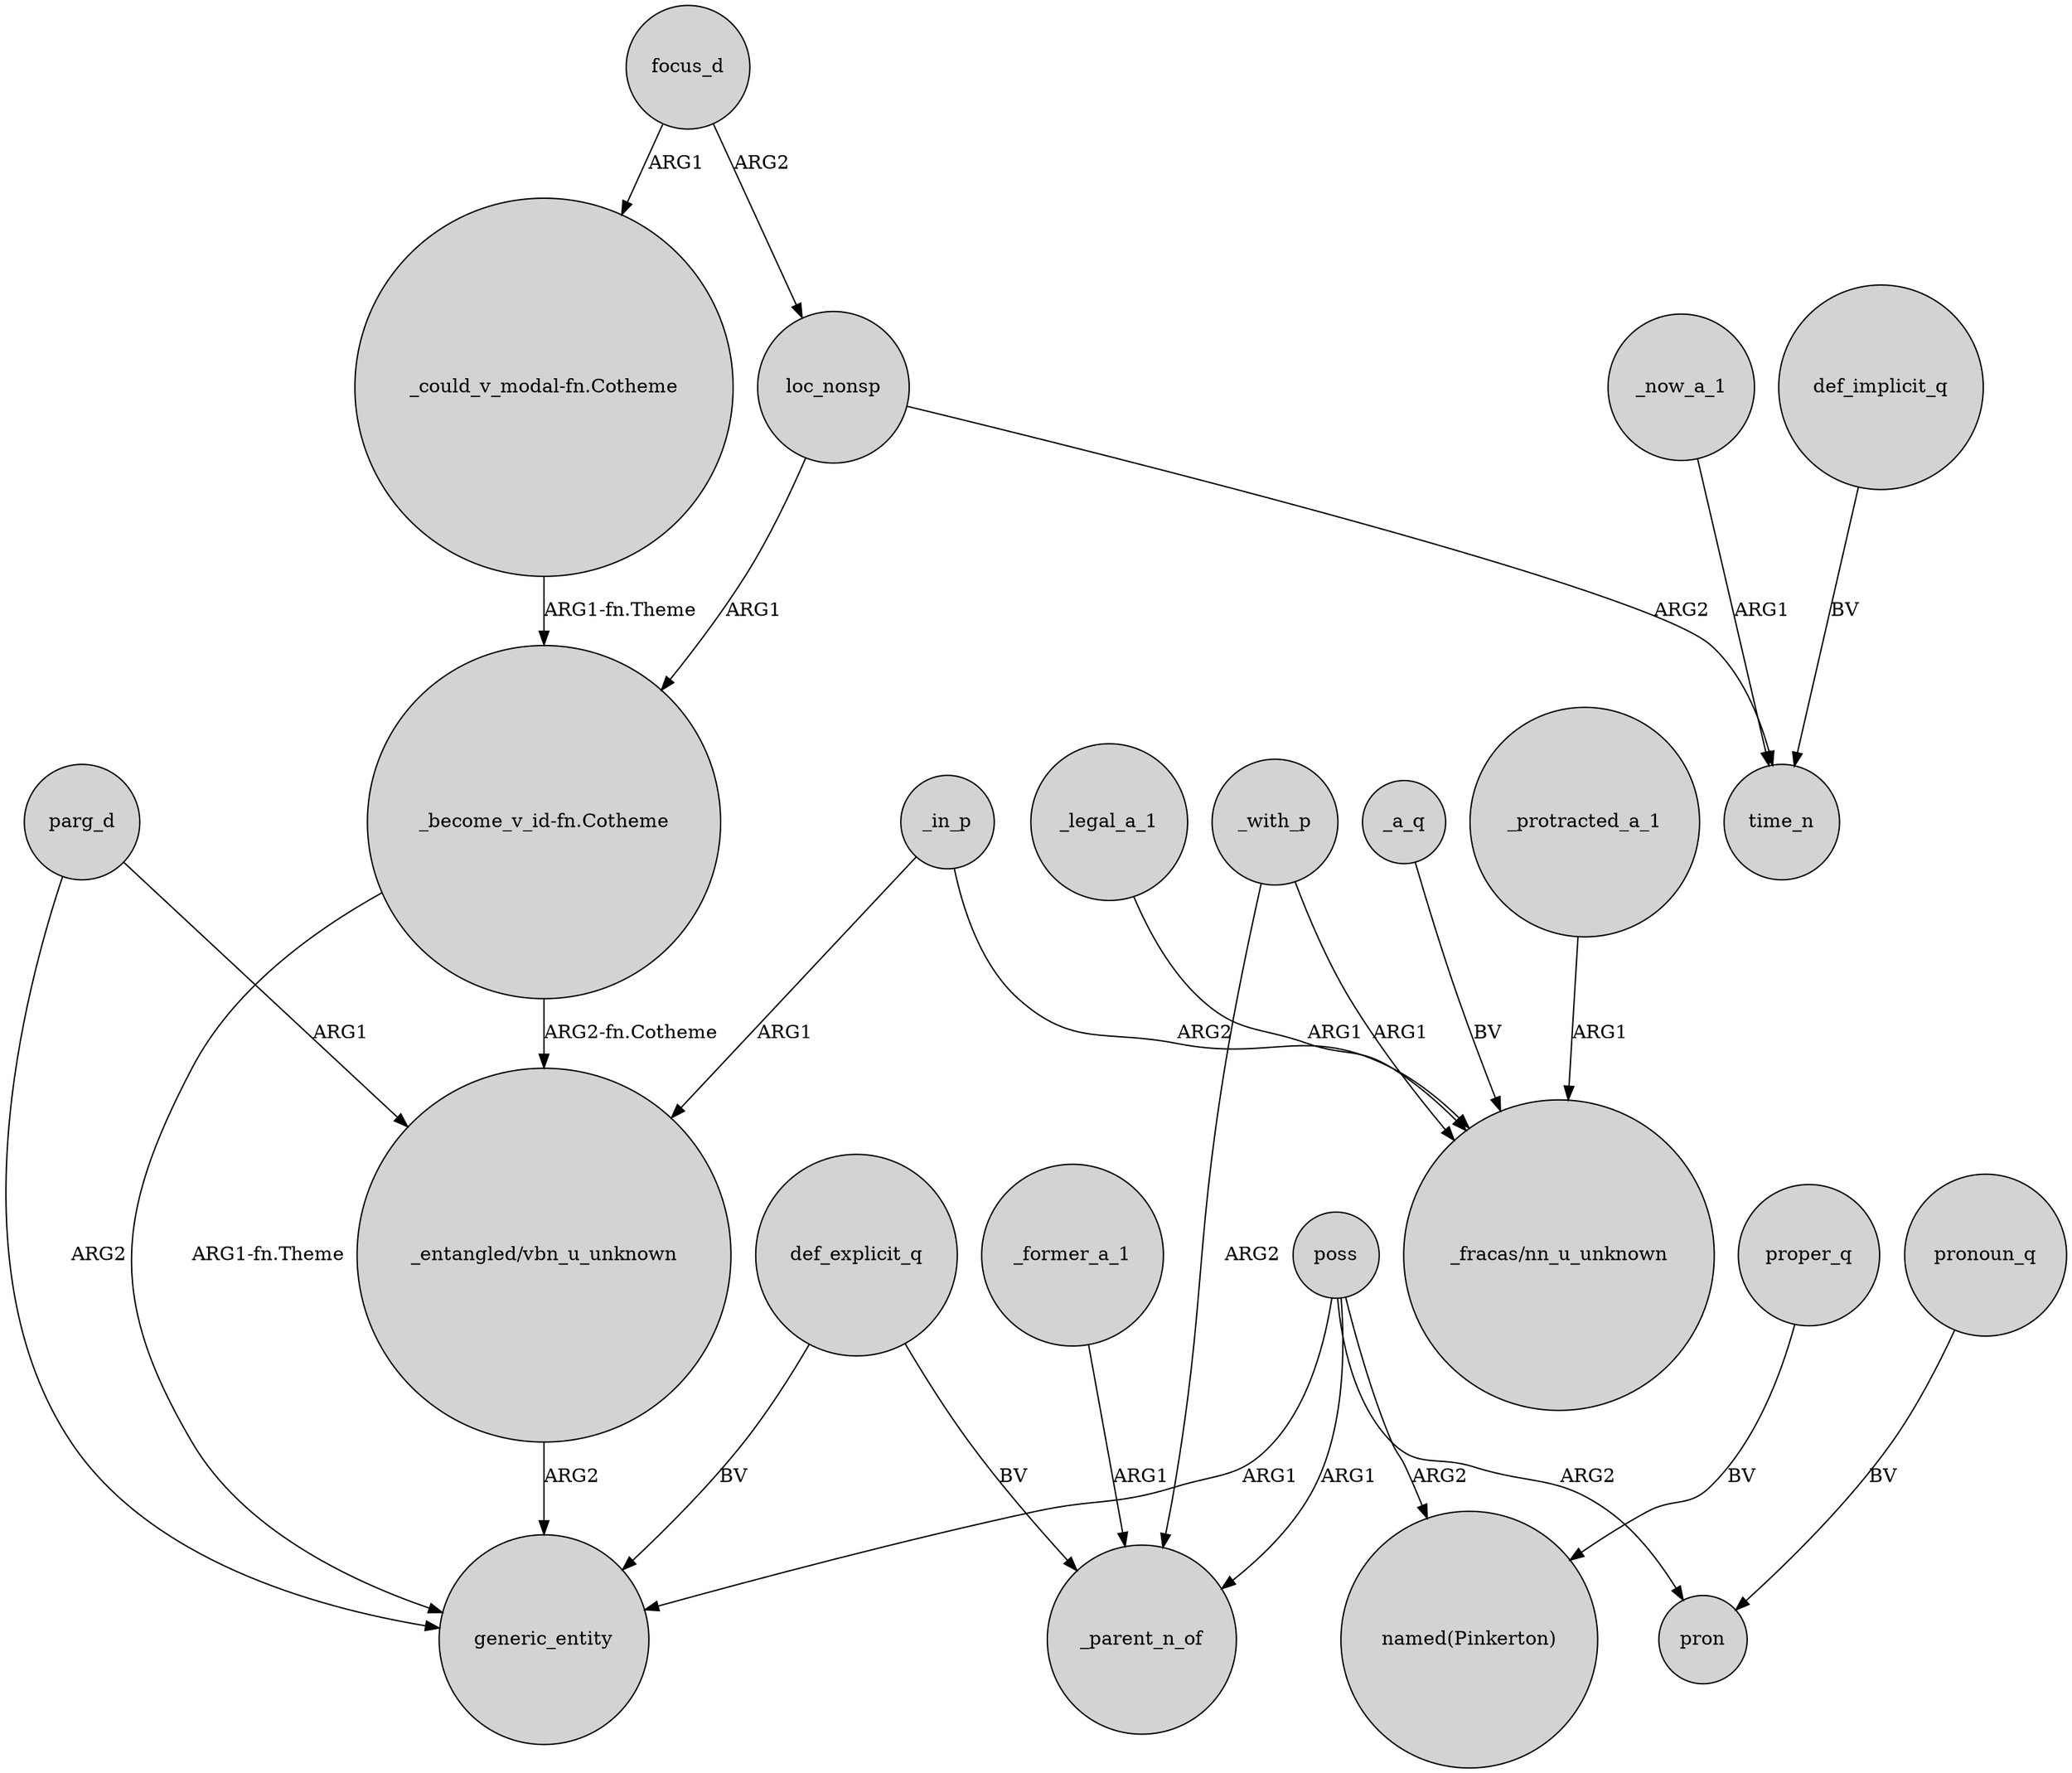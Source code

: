 digraph {
	node [shape=circle style=filled]
	"_become_v_id-fn.Cotheme" -> generic_entity [label="ARG1-fn.Theme"]
	def_explicit_q -> generic_entity [label=BV]
	parg_d -> "_entangled/vbn_u_unknown" [label=ARG1]
	_legal_a_1 -> "_fracas/nn_u_unknown" [label=ARG1]
	_with_p -> "_fracas/nn_u_unknown" [label=ARG1]
	"_become_v_id-fn.Cotheme" -> "_entangled/vbn_u_unknown" [label="ARG2-fn.Cotheme"]
	focus_d -> loc_nonsp [label=ARG2]
	_a_q -> "_fracas/nn_u_unknown" [label=BV]
	loc_nonsp -> "_become_v_id-fn.Cotheme" [label=ARG1]
	_now_a_1 -> time_n [label=ARG1]
	_with_p -> _parent_n_of [label=ARG2]
	poss -> generic_entity [label=ARG1]
	def_explicit_q -> _parent_n_of [label=BV]
	pronoun_q -> pron [label=BV]
	focus_d -> "_could_v_modal-fn.Cotheme" [label=ARG1]
	poss -> pron [label=ARG2]
	poss -> "named(Pinkerton)" [label=ARG2]
	"_could_v_modal-fn.Cotheme" -> "_become_v_id-fn.Cotheme" [label="ARG1-fn.Theme"]
	_former_a_1 -> _parent_n_of [label=ARG1]
	proper_q -> "named(Pinkerton)" [label=BV]
	"_entangled/vbn_u_unknown" -> generic_entity [label=ARG2]
	loc_nonsp -> time_n [label=ARG2]
	_protracted_a_1 -> "_fracas/nn_u_unknown" [label=ARG1]
	_in_p -> "_entangled/vbn_u_unknown" [label=ARG1]
	poss -> _parent_n_of [label=ARG1]
	_in_p -> "_fracas/nn_u_unknown" [label=ARG2]
	def_implicit_q -> time_n [label=BV]
	parg_d -> generic_entity [label=ARG2]
}
